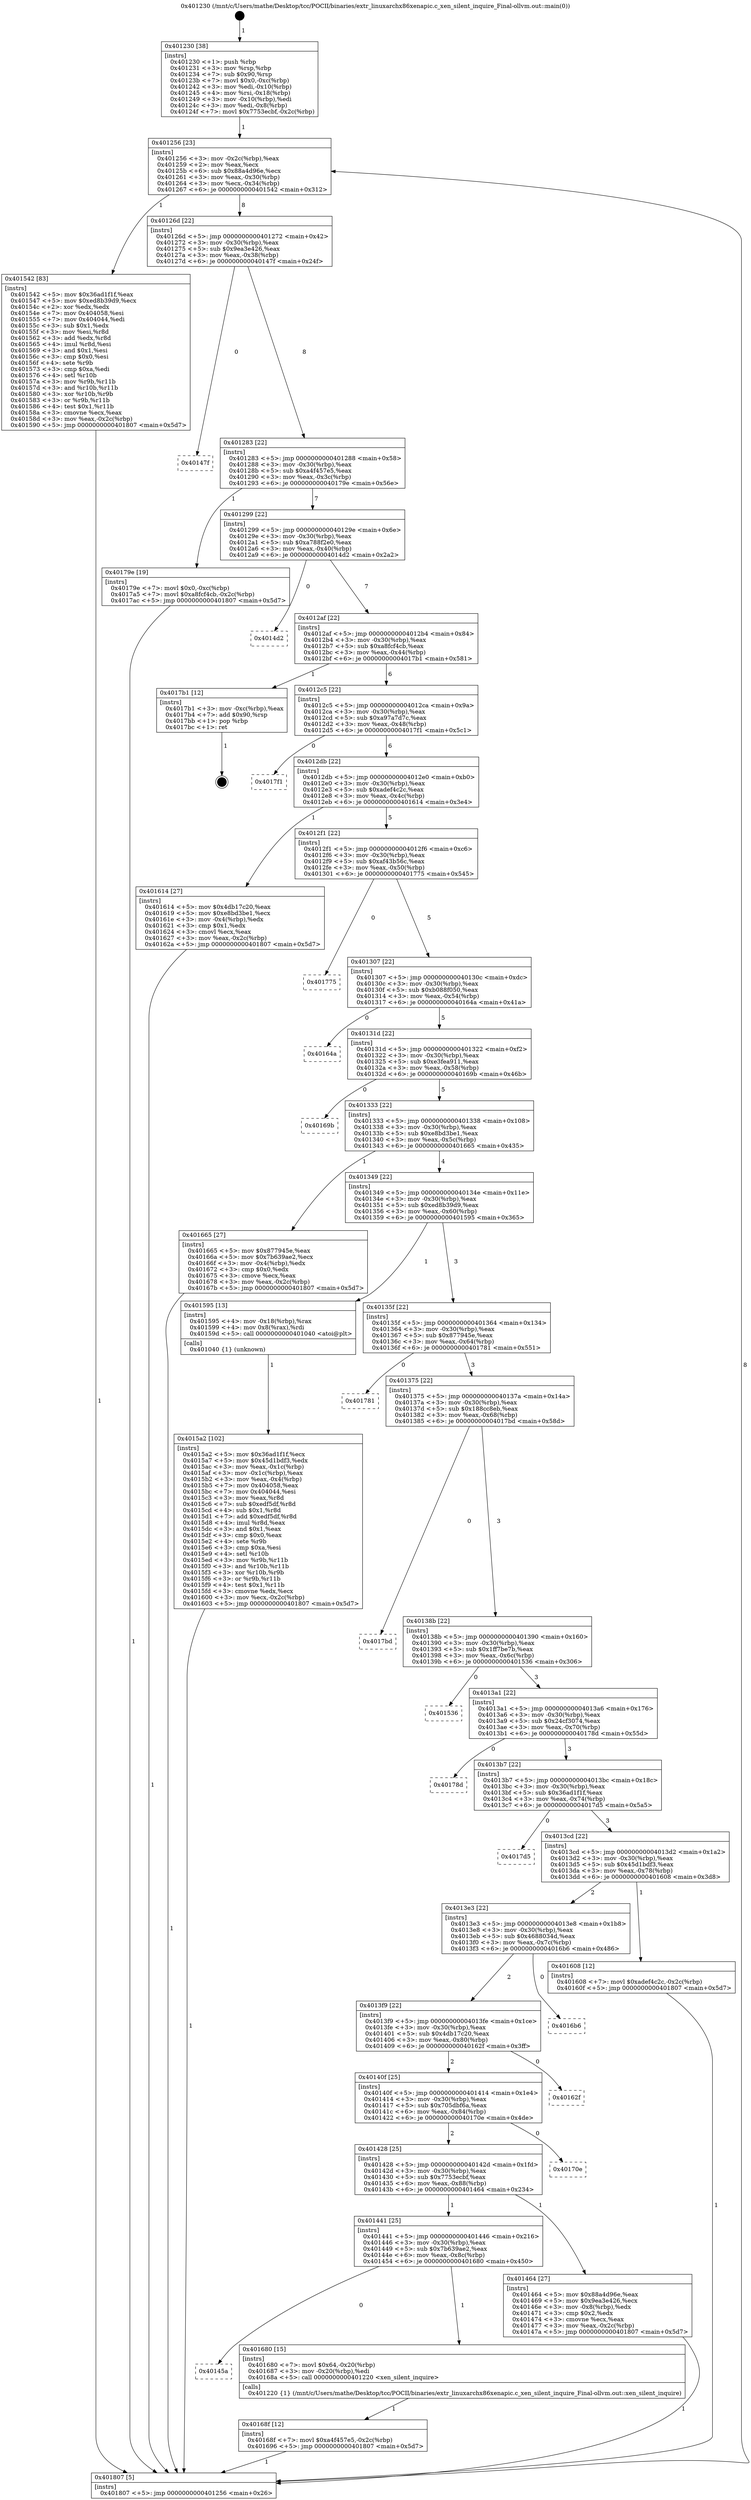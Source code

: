 digraph "0x401230" {
  label = "0x401230 (/mnt/c/Users/mathe/Desktop/tcc/POCII/binaries/extr_linuxarchx86xenapic.c_xen_silent_inquire_Final-ollvm.out::main(0))"
  labelloc = "t"
  node[shape=record]

  Entry [label="",width=0.3,height=0.3,shape=circle,fillcolor=black,style=filled]
  "0x401256" [label="{
     0x401256 [23]\l
     | [instrs]\l
     &nbsp;&nbsp;0x401256 \<+3\>: mov -0x2c(%rbp),%eax\l
     &nbsp;&nbsp;0x401259 \<+2\>: mov %eax,%ecx\l
     &nbsp;&nbsp;0x40125b \<+6\>: sub $0x88a4d96e,%ecx\l
     &nbsp;&nbsp;0x401261 \<+3\>: mov %eax,-0x30(%rbp)\l
     &nbsp;&nbsp;0x401264 \<+3\>: mov %ecx,-0x34(%rbp)\l
     &nbsp;&nbsp;0x401267 \<+6\>: je 0000000000401542 \<main+0x312\>\l
  }"]
  "0x401542" [label="{
     0x401542 [83]\l
     | [instrs]\l
     &nbsp;&nbsp;0x401542 \<+5\>: mov $0x36ad1f1f,%eax\l
     &nbsp;&nbsp;0x401547 \<+5\>: mov $0xed8b39d9,%ecx\l
     &nbsp;&nbsp;0x40154c \<+2\>: xor %edx,%edx\l
     &nbsp;&nbsp;0x40154e \<+7\>: mov 0x404058,%esi\l
     &nbsp;&nbsp;0x401555 \<+7\>: mov 0x404044,%edi\l
     &nbsp;&nbsp;0x40155c \<+3\>: sub $0x1,%edx\l
     &nbsp;&nbsp;0x40155f \<+3\>: mov %esi,%r8d\l
     &nbsp;&nbsp;0x401562 \<+3\>: add %edx,%r8d\l
     &nbsp;&nbsp;0x401565 \<+4\>: imul %r8d,%esi\l
     &nbsp;&nbsp;0x401569 \<+3\>: and $0x1,%esi\l
     &nbsp;&nbsp;0x40156c \<+3\>: cmp $0x0,%esi\l
     &nbsp;&nbsp;0x40156f \<+4\>: sete %r9b\l
     &nbsp;&nbsp;0x401573 \<+3\>: cmp $0xa,%edi\l
     &nbsp;&nbsp;0x401576 \<+4\>: setl %r10b\l
     &nbsp;&nbsp;0x40157a \<+3\>: mov %r9b,%r11b\l
     &nbsp;&nbsp;0x40157d \<+3\>: and %r10b,%r11b\l
     &nbsp;&nbsp;0x401580 \<+3\>: xor %r10b,%r9b\l
     &nbsp;&nbsp;0x401583 \<+3\>: or %r9b,%r11b\l
     &nbsp;&nbsp;0x401586 \<+4\>: test $0x1,%r11b\l
     &nbsp;&nbsp;0x40158a \<+3\>: cmovne %ecx,%eax\l
     &nbsp;&nbsp;0x40158d \<+3\>: mov %eax,-0x2c(%rbp)\l
     &nbsp;&nbsp;0x401590 \<+5\>: jmp 0000000000401807 \<main+0x5d7\>\l
  }"]
  "0x40126d" [label="{
     0x40126d [22]\l
     | [instrs]\l
     &nbsp;&nbsp;0x40126d \<+5\>: jmp 0000000000401272 \<main+0x42\>\l
     &nbsp;&nbsp;0x401272 \<+3\>: mov -0x30(%rbp),%eax\l
     &nbsp;&nbsp;0x401275 \<+5\>: sub $0x9ea3e426,%eax\l
     &nbsp;&nbsp;0x40127a \<+3\>: mov %eax,-0x38(%rbp)\l
     &nbsp;&nbsp;0x40127d \<+6\>: je 000000000040147f \<main+0x24f\>\l
  }"]
  Exit [label="",width=0.3,height=0.3,shape=circle,fillcolor=black,style=filled,peripheries=2]
  "0x40147f" [label="{
     0x40147f\l
  }", style=dashed]
  "0x401283" [label="{
     0x401283 [22]\l
     | [instrs]\l
     &nbsp;&nbsp;0x401283 \<+5\>: jmp 0000000000401288 \<main+0x58\>\l
     &nbsp;&nbsp;0x401288 \<+3\>: mov -0x30(%rbp),%eax\l
     &nbsp;&nbsp;0x40128b \<+5\>: sub $0xa4f457e5,%eax\l
     &nbsp;&nbsp;0x401290 \<+3\>: mov %eax,-0x3c(%rbp)\l
     &nbsp;&nbsp;0x401293 \<+6\>: je 000000000040179e \<main+0x56e\>\l
  }"]
  "0x40168f" [label="{
     0x40168f [12]\l
     | [instrs]\l
     &nbsp;&nbsp;0x40168f \<+7\>: movl $0xa4f457e5,-0x2c(%rbp)\l
     &nbsp;&nbsp;0x401696 \<+5\>: jmp 0000000000401807 \<main+0x5d7\>\l
  }"]
  "0x40179e" [label="{
     0x40179e [19]\l
     | [instrs]\l
     &nbsp;&nbsp;0x40179e \<+7\>: movl $0x0,-0xc(%rbp)\l
     &nbsp;&nbsp;0x4017a5 \<+7\>: movl $0xa8fcf4cb,-0x2c(%rbp)\l
     &nbsp;&nbsp;0x4017ac \<+5\>: jmp 0000000000401807 \<main+0x5d7\>\l
  }"]
  "0x401299" [label="{
     0x401299 [22]\l
     | [instrs]\l
     &nbsp;&nbsp;0x401299 \<+5\>: jmp 000000000040129e \<main+0x6e\>\l
     &nbsp;&nbsp;0x40129e \<+3\>: mov -0x30(%rbp),%eax\l
     &nbsp;&nbsp;0x4012a1 \<+5\>: sub $0xa788f2e0,%eax\l
     &nbsp;&nbsp;0x4012a6 \<+3\>: mov %eax,-0x40(%rbp)\l
     &nbsp;&nbsp;0x4012a9 \<+6\>: je 00000000004014d2 \<main+0x2a2\>\l
  }"]
  "0x40145a" [label="{
     0x40145a\l
  }", style=dashed]
  "0x4014d2" [label="{
     0x4014d2\l
  }", style=dashed]
  "0x4012af" [label="{
     0x4012af [22]\l
     | [instrs]\l
     &nbsp;&nbsp;0x4012af \<+5\>: jmp 00000000004012b4 \<main+0x84\>\l
     &nbsp;&nbsp;0x4012b4 \<+3\>: mov -0x30(%rbp),%eax\l
     &nbsp;&nbsp;0x4012b7 \<+5\>: sub $0xa8fcf4cb,%eax\l
     &nbsp;&nbsp;0x4012bc \<+3\>: mov %eax,-0x44(%rbp)\l
     &nbsp;&nbsp;0x4012bf \<+6\>: je 00000000004017b1 \<main+0x581\>\l
  }"]
  "0x401680" [label="{
     0x401680 [15]\l
     | [instrs]\l
     &nbsp;&nbsp;0x401680 \<+7\>: movl $0x64,-0x20(%rbp)\l
     &nbsp;&nbsp;0x401687 \<+3\>: mov -0x20(%rbp),%edi\l
     &nbsp;&nbsp;0x40168a \<+5\>: call 0000000000401220 \<xen_silent_inquire\>\l
     | [calls]\l
     &nbsp;&nbsp;0x401220 \{1\} (/mnt/c/Users/mathe/Desktop/tcc/POCII/binaries/extr_linuxarchx86xenapic.c_xen_silent_inquire_Final-ollvm.out::xen_silent_inquire)\l
  }"]
  "0x4017b1" [label="{
     0x4017b1 [12]\l
     | [instrs]\l
     &nbsp;&nbsp;0x4017b1 \<+3\>: mov -0xc(%rbp),%eax\l
     &nbsp;&nbsp;0x4017b4 \<+7\>: add $0x90,%rsp\l
     &nbsp;&nbsp;0x4017bb \<+1\>: pop %rbp\l
     &nbsp;&nbsp;0x4017bc \<+1\>: ret\l
  }"]
  "0x4012c5" [label="{
     0x4012c5 [22]\l
     | [instrs]\l
     &nbsp;&nbsp;0x4012c5 \<+5\>: jmp 00000000004012ca \<main+0x9a\>\l
     &nbsp;&nbsp;0x4012ca \<+3\>: mov -0x30(%rbp),%eax\l
     &nbsp;&nbsp;0x4012cd \<+5\>: sub $0xa97a7d7c,%eax\l
     &nbsp;&nbsp;0x4012d2 \<+3\>: mov %eax,-0x48(%rbp)\l
     &nbsp;&nbsp;0x4012d5 \<+6\>: je 00000000004017f1 \<main+0x5c1\>\l
  }"]
  "0x4015a2" [label="{
     0x4015a2 [102]\l
     | [instrs]\l
     &nbsp;&nbsp;0x4015a2 \<+5\>: mov $0x36ad1f1f,%ecx\l
     &nbsp;&nbsp;0x4015a7 \<+5\>: mov $0x45d1bdf3,%edx\l
     &nbsp;&nbsp;0x4015ac \<+3\>: mov %eax,-0x1c(%rbp)\l
     &nbsp;&nbsp;0x4015af \<+3\>: mov -0x1c(%rbp),%eax\l
     &nbsp;&nbsp;0x4015b2 \<+3\>: mov %eax,-0x4(%rbp)\l
     &nbsp;&nbsp;0x4015b5 \<+7\>: mov 0x404058,%eax\l
     &nbsp;&nbsp;0x4015bc \<+7\>: mov 0x404044,%esi\l
     &nbsp;&nbsp;0x4015c3 \<+3\>: mov %eax,%r8d\l
     &nbsp;&nbsp;0x4015c6 \<+7\>: sub $0xedf5df,%r8d\l
     &nbsp;&nbsp;0x4015cd \<+4\>: sub $0x1,%r8d\l
     &nbsp;&nbsp;0x4015d1 \<+7\>: add $0xedf5df,%r8d\l
     &nbsp;&nbsp;0x4015d8 \<+4\>: imul %r8d,%eax\l
     &nbsp;&nbsp;0x4015dc \<+3\>: and $0x1,%eax\l
     &nbsp;&nbsp;0x4015df \<+3\>: cmp $0x0,%eax\l
     &nbsp;&nbsp;0x4015e2 \<+4\>: sete %r9b\l
     &nbsp;&nbsp;0x4015e6 \<+3\>: cmp $0xa,%esi\l
     &nbsp;&nbsp;0x4015e9 \<+4\>: setl %r10b\l
     &nbsp;&nbsp;0x4015ed \<+3\>: mov %r9b,%r11b\l
     &nbsp;&nbsp;0x4015f0 \<+3\>: and %r10b,%r11b\l
     &nbsp;&nbsp;0x4015f3 \<+3\>: xor %r10b,%r9b\l
     &nbsp;&nbsp;0x4015f6 \<+3\>: or %r9b,%r11b\l
     &nbsp;&nbsp;0x4015f9 \<+4\>: test $0x1,%r11b\l
     &nbsp;&nbsp;0x4015fd \<+3\>: cmovne %edx,%ecx\l
     &nbsp;&nbsp;0x401600 \<+3\>: mov %ecx,-0x2c(%rbp)\l
     &nbsp;&nbsp;0x401603 \<+5\>: jmp 0000000000401807 \<main+0x5d7\>\l
  }"]
  "0x4017f1" [label="{
     0x4017f1\l
  }", style=dashed]
  "0x4012db" [label="{
     0x4012db [22]\l
     | [instrs]\l
     &nbsp;&nbsp;0x4012db \<+5\>: jmp 00000000004012e0 \<main+0xb0\>\l
     &nbsp;&nbsp;0x4012e0 \<+3\>: mov -0x30(%rbp),%eax\l
     &nbsp;&nbsp;0x4012e3 \<+5\>: sub $0xadef4c2c,%eax\l
     &nbsp;&nbsp;0x4012e8 \<+3\>: mov %eax,-0x4c(%rbp)\l
     &nbsp;&nbsp;0x4012eb \<+6\>: je 0000000000401614 \<main+0x3e4\>\l
  }"]
  "0x401230" [label="{
     0x401230 [38]\l
     | [instrs]\l
     &nbsp;&nbsp;0x401230 \<+1\>: push %rbp\l
     &nbsp;&nbsp;0x401231 \<+3\>: mov %rsp,%rbp\l
     &nbsp;&nbsp;0x401234 \<+7\>: sub $0x90,%rsp\l
     &nbsp;&nbsp;0x40123b \<+7\>: movl $0x0,-0xc(%rbp)\l
     &nbsp;&nbsp;0x401242 \<+3\>: mov %edi,-0x10(%rbp)\l
     &nbsp;&nbsp;0x401245 \<+4\>: mov %rsi,-0x18(%rbp)\l
     &nbsp;&nbsp;0x401249 \<+3\>: mov -0x10(%rbp),%edi\l
     &nbsp;&nbsp;0x40124c \<+3\>: mov %edi,-0x8(%rbp)\l
     &nbsp;&nbsp;0x40124f \<+7\>: movl $0x7753ecbf,-0x2c(%rbp)\l
  }"]
  "0x401614" [label="{
     0x401614 [27]\l
     | [instrs]\l
     &nbsp;&nbsp;0x401614 \<+5\>: mov $0x4db17c20,%eax\l
     &nbsp;&nbsp;0x401619 \<+5\>: mov $0xe8bd3be1,%ecx\l
     &nbsp;&nbsp;0x40161e \<+3\>: mov -0x4(%rbp),%edx\l
     &nbsp;&nbsp;0x401621 \<+3\>: cmp $0x1,%edx\l
     &nbsp;&nbsp;0x401624 \<+3\>: cmovl %ecx,%eax\l
     &nbsp;&nbsp;0x401627 \<+3\>: mov %eax,-0x2c(%rbp)\l
     &nbsp;&nbsp;0x40162a \<+5\>: jmp 0000000000401807 \<main+0x5d7\>\l
  }"]
  "0x4012f1" [label="{
     0x4012f1 [22]\l
     | [instrs]\l
     &nbsp;&nbsp;0x4012f1 \<+5\>: jmp 00000000004012f6 \<main+0xc6\>\l
     &nbsp;&nbsp;0x4012f6 \<+3\>: mov -0x30(%rbp),%eax\l
     &nbsp;&nbsp;0x4012f9 \<+5\>: sub $0xaf43b56c,%eax\l
     &nbsp;&nbsp;0x4012fe \<+3\>: mov %eax,-0x50(%rbp)\l
     &nbsp;&nbsp;0x401301 \<+6\>: je 0000000000401775 \<main+0x545\>\l
  }"]
  "0x401807" [label="{
     0x401807 [5]\l
     | [instrs]\l
     &nbsp;&nbsp;0x401807 \<+5\>: jmp 0000000000401256 \<main+0x26\>\l
  }"]
  "0x401775" [label="{
     0x401775\l
  }", style=dashed]
  "0x401307" [label="{
     0x401307 [22]\l
     | [instrs]\l
     &nbsp;&nbsp;0x401307 \<+5\>: jmp 000000000040130c \<main+0xdc\>\l
     &nbsp;&nbsp;0x40130c \<+3\>: mov -0x30(%rbp),%eax\l
     &nbsp;&nbsp;0x40130f \<+5\>: sub $0xb088f050,%eax\l
     &nbsp;&nbsp;0x401314 \<+3\>: mov %eax,-0x54(%rbp)\l
     &nbsp;&nbsp;0x401317 \<+6\>: je 000000000040164a \<main+0x41a\>\l
  }"]
  "0x401441" [label="{
     0x401441 [25]\l
     | [instrs]\l
     &nbsp;&nbsp;0x401441 \<+5\>: jmp 0000000000401446 \<main+0x216\>\l
     &nbsp;&nbsp;0x401446 \<+3\>: mov -0x30(%rbp),%eax\l
     &nbsp;&nbsp;0x401449 \<+5\>: sub $0x7b639ae2,%eax\l
     &nbsp;&nbsp;0x40144e \<+6\>: mov %eax,-0x8c(%rbp)\l
     &nbsp;&nbsp;0x401454 \<+6\>: je 0000000000401680 \<main+0x450\>\l
  }"]
  "0x40164a" [label="{
     0x40164a\l
  }", style=dashed]
  "0x40131d" [label="{
     0x40131d [22]\l
     | [instrs]\l
     &nbsp;&nbsp;0x40131d \<+5\>: jmp 0000000000401322 \<main+0xf2\>\l
     &nbsp;&nbsp;0x401322 \<+3\>: mov -0x30(%rbp),%eax\l
     &nbsp;&nbsp;0x401325 \<+5\>: sub $0xe3fea911,%eax\l
     &nbsp;&nbsp;0x40132a \<+3\>: mov %eax,-0x58(%rbp)\l
     &nbsp;&nbsp;0x40132d \<+6\>: je 000000000040169b \<main+0x46b\>\l
  }"]
  "0x401464" [label="{
     0x401464 [27]\l
     | [instrs]\l
     &nbsp;&nbsp;0x401464 \<+5\>: mov $0x88a4d96e,%eax\l
     &nbsp;&nbsp;0x401469 \<+5\>: mov $0x9ea3e426,%ecx\l
     &nbsp;&nbsp;0x40146e \<+3\>: mov -0x8(%rbp),%edx\l
     &nbsp;&nbsp;0x401471 \<+3\>: cmp $0x2,%edx\l
     &nbsp;&nbsp;0x401474 \<+3\>: cmovne %ecx,%eax\l
     &nbsp;&nbsp;0x401477 \<+3\>: mov %eax,-0x2c(%rbp)\l
     &nbsp;&nbsp;0x40147a \<+5\>: jmp 0000000000401807 \<main+0x5d7\>\l
  }"]
  "0x40169b" [label="{
     0x40169b\l
  }", style=dashed]
  "0x401333" [label="{
     0x401333 [22]\l
     | [instrs]\l
     &nbsp;&nbsp;0x401333 \<+5\>: jmp 0000000000401338 \<main+0x108\>\l
     &nbsp;&nbsp;0x401338 \<+3\>: mov -0x30(%rbp),%eax\l
     &nbsp;&nbsp;0x40133b \<+5\>: sub $0xe8bd3be1,%eax\l
     &nbsp;&nbsp;0x401340 \<+3\>: mov %eax,-0x5c(%rbp)\l
     &nbsp;&nbsp;0x401343 \<+6\>: je 0000000000401665 \<main+0x435\>\l
  }"]
  "0x401428" [label="{
     0x401428 [25]\l
     | [instrs]\l
     &nbsp;&nbsp;0x401428 \<+5\>: jmp 000000000040142d \<main+0x1fd\>\l
     &nbsp;&nbsp;0x40142d \<+3\>: mov -0x30(%rbp),%eax\l
     &nbsp;&nbsp;0x401430 \<+5\>: sub $0x7753ecbf,%eax\l
     &nbsp;&nbsp;0x401435 \<+6\>: mov %eax,-0x88(%rbp)\l
     &nbsp;&nbsp;0x40143b \<+6\>: je 0000000000401464 \<main+0x234\>\l
  }"]
  "0x401665" [label="{
     0x401665 [27]\l
     | [instrs]\l
     &nbsp;&nbsp;0x401665 \<+5\>: mov $0x877945e,%eax\l
     &nbsp;&nbsp;0x40166a \<+5\>: mov $0x7b639ae2,%ecx\l
     &nbsp;&nbsp;0x40166f \<+3\>: mov -0x4(%rbp),%edx\l
     &nbsp;&nbsp;0x401672 \<+3\>: cmp $0x0,%edx\l
     &nbsp;&nbsp;0x401675 \<+3\>: cmove %ecx,%eax\l
     &nbsp;&nbsp;0x401678 \<+3\>: mov %eax,-0x2c(%rbp)\l
     &nbsp;&nbsp;0x40167b \<+5\>: jmp 0000000000401807 \<main+0x5d7\>\l
  }"]
  "0x401349" [label="{
     0x401349 [22]\l
     | [instrs]\l
     &nbsp;&nbsp;0x401349 \<+5\>: jmp 000000000040134e \<main+0x11e\>\l
     &nbsp;&nbsp;0x40134e \<+3\>: mov -0x30(%rbp),%eax\l
     &nbsp;&nbsp;0x401351 \<+5\>: sub $0xed8b39d9,%eax\l
     &nbsp;&nbsp;0x401356 \<+3\>: mov %eax,-0x60(%rbp)\l
     &nbsp;&nbsp;0x401359 \<+6\>: je 0000000000401595 \<main+0x365\>\l
  }"]
  "0x40170e" [label="{
     0x40170e\l
  }", style=dashed]
  "0x401595" [label="{
     0x401595 [13]\l
     | [instrs]\l
     &nbsp;&nbsp;0x401595 \<+4\>: mov -0x18(%rbp),%rax\l
     &nbsp;&nbsp;0x401599 \<+4\>: mov 0x8(%rax),%rdi\l
     &nbsp;&nbsp;0x40159d \<+5\>: call 0000000000401040 \<atoi@plt\>\l
     | [calls]\l
     &nbsp;&nbsp;0x401040 \{1\} (unknown)\l
  }"]
  "0x40135f" [label="{
     0x40135f [22]\l
     | [instrs]\l
     &nbsp;&nbsp;0x40135f \<+5\>: jmp 0000000000401364 \<main+0x134\>\l
     &nbsp;&nbsp;0x401364 \<+3\>: mov -0x30(%rbp),%eax\l
     &nbsp;&nbsp;0x401367 \<+5\>: sub $0x877945e,%eax\l
     &nbsp;&nbsp;0x40136c \<+3\>: mov %eax,-0x64(%rbp)\l
     &nbsp;&nbsp;0x40136f \<+6\>: je 0000000000401781 \<main+0x551\>\l
  }"]
  "0x40140f" [label="{
     0x40140f [25]\l
     | [instrs]\l
     &nbsp;&nbsp;0x40140f \<+5\>: jmp 0000000000401414 \<main+0x1e4\>\l
     &nbsp;&nbsp;0x401414 \<+3\>: mov -0x30(%rbp),%eax\l
     &nbsp;&nbsp;0x401417 \<+5\>: sub $0x705dbf6a,%eax\l
     &nbsp;&nbsp;0x40141c \<+6\>: mov %eax,-0x84(%rbp)\l
     &nbsp;&nbsp;0x401422 \<+6\>: je 000000000040170e \<main+0x4de\>\l
  }"]
  "0x401781" [label="{
     0x401781\l
  }", style=dashed]
  "0x401375" [label="{
     0x401375 [22]\l
     | [instrs]\l
     &nbsp;&nbsp;0x401375 \<+5\>: jmp 000000000040137a \<main+0x14a\>\l
     &nbsp;&nbsp;0x40137a \<+3\>: mov -0x30(%rbp),%eax\l
     &nbsp;&nbsp;0x40137d \<+5\>: sub $0x188cc8eb,%eax\l
     &nbsp;&nbsp;0x401382 \<+3\>: mov %eax,-0x68(%rbp)\l
     &nbsp;&nbsp;0x401385 \<+6\>: je 00000000004017bd \<main+0x58d\>\l
  }"]
  "0x40162f" [label="{
     0x40162f\l
  }", style=dashed]
  "0x4017bd" [label="{
     0x4017bd\l
  }", style=dashed]
  "0x40138b" [label="{
     0x40138b [22]\l
     | [instrs]\l
     &nbsp;&nbsp;0x40138b \<+5\>: jmp 0000000000401390 \<main+0x160\>\l
     &nbsp;&nbsp;0x401390 \<+3\>: mov -0x30(%rbp),%eax\l
     &nbsp;&nbsp;0x401393 \<+5\>: sub $0x1ff7be7b,%eax\l
     &nbsp;&nbsp;0x401398 \<+3\>: mov %eax,-0x6c(%rbp)\l
     &nbsp;&nbsp;0x40139b \<+6\>: je 0000000000401536 \<main+0x306\>\l
  }"]
  "0x4013f9" [label="{
     0x4013f9 [22]\l
     | [instrs]\l
     &nbsp;&nbsp;0x4013f9 \<+5\>: jmp 00000000004013fe \<main+0x1ce\>\l
     &nbsp;&nbsp;0x4013fe \<+3\>: mov -0x30(%rbp),%eax\l
     &nbsp;&nbsp;0x401401 \<+5\>: sub $0x4db17c20,%eax\l
     &nbsp;&nbsp;0x401406 \<+3\>: mov %eax,-0x80(%rbp)\l
     &nbsp;&nbsp;0x401409 \<+6\>: je 000000000040162f \<main+0x3ff\>\l
  }"]
  "0x401536" [label="{
     0x401536\l
  }", style=dashed]
  "0x4013a1" [label="{
     0x4013a1 [22]\l
     | [instrs]\l
     &nbsp;&nbsp;0x4013a1 \<+5\>: jmp 00000000004013a6 \<main+0x176\>\l
     &nbsp;&nbsp;0x4013a6 \<+3\>: mov -0x30(%rbp),%eax\l
     &nbsp;&nbsp;0x4013a9 \<+5\>: sub $0x24cf3074,%eax\l
     &nbsp;&nbsp;0x4013ae \<+3\>: mov %eax,-0x70(%rbp)\l
     &nbsp;&nbsp;0x4013b1 \<+6\>: je 000000000040178d \<main+0x55d\>\l
  }"]
  "0x4016b6" [label="{
     0x4016b6\l
  }", style=dashed]
  "0x40178d" [label="{
     0x40178d\l
  }", style=dashed]
  "0x4013b7" [label="{
     0x4013b7 [22]\l
     | [instrs]\l
     &nbsp;&nbsp;0x4013b7 \<+5\>: jmp 00000000004013bc \<main+0x18c\>\l
     &nbsp;&nbsp;0x4013bc \<+3\>: mov -0x30(%rbp),%eax\l
     &nbsp;&nbsp;0x4013bf \<+5\>: sub $0x36ad1f1f,%eax\l
     &nbsp;&nbsp;0x4013c4 \<+3\>: mov %eax,-0x74(%rbp)\l
     &nbsp;&nbsp;0x4013c7 \<+6\>: je 00000000004017d5 \<main+0x5a5\>\l
  }"]
  "0x4013e3" [label="{
     0x4013e3 [22]\l
     | [instrs]\l
     &nbsp;&nbsp;0x4013e3 \<+5\>: jmp 00000000004013e8 \<main+0x1b8\>\l
     &nbsp;&nbsp;0x4013e8 \<+3\>: mov -0x30(%rbp),%eax\l
     &nbsp;&nbsp;0x4013eb \<+5\>: sub $0x4688034d,%eax\l
     &nbsp;&nbsp;0x4013f0 \<+3\>: mov %eax,-0x7c(%rbp)\l
     &nbsp;&nbsp;0x4013f3 \<+6\>: je 00000000004016b6 \<main+0x486\>\l
  }"]
  "0x4017d5" [label="{
     0x4017d5\l
  }", style=dashed]
  "0x4013cd" [label="{
     0x4013cd [22]\l
     | [instrs]\l
     &nbsp;&nbsp;0x4013cd \<+5\>: jmp 00000000004013d2 \<main+0x1a2\>\l
     &nbsp;&nbsp;0x4013d2 \<+3\>: mov -0x30(%rbp),%eax\l
     &nbsp;&nbsp;0x4013d5 \<+5\>: sub $0x45d1bdf3,%eax\l
     &nbsp;&nbsp;0x4013da \<+3\>: mov %eax,-0x78(%rbp)\l
     &nbsp;&nbsp;0x4013dd \<+6\>: je 0000000000401608 \<main+0x3d8\>\l
  }"]
  "0x401608" [label="{
     0x401608 [12]\l
     | [instrs]\l
     &nbsp;&nbsp;0x401608 \<+7\>: movl $0xadef4c2c,-0x2c(%rbp)\l
     &nbsp;&nbsp;0x40160f \<+5\>: jmp 0000000000401807 \<main+0x5d7\>\l
  }"]
  Entry -> "0x401230" [label=" 1"]
  "0x401256" -> "0x401542" [label=" 1"]
  "0x401256" -> "0x40126d" [label=" 8"]
  "0x4017b1" -> Exit [label=" 1"]
  "0x40126d" -> "0x40147f" [label=" 0"]
  "0x40126d" -> "0x401283" [label=" 8"]
  "0x40179e" -> "0x401807" [label=" 1"]
  "0x401283" -> "0x40179e" [label=" 1"]
  "0x401283" -> "0x401299" [label=" 7"]
  "0x40168f" -> "0x401807" [label=" 1"]
  "0x401299" -> "0x4014d2" [label=" 0"]
  "0x401299" -> "0x4012af" [label=" 7"]
  "0x401680" -> "0x40168f" [label=" 1"]
  "0x4012af" -> "0x4017b1" [label=" 1"]
  "0x4012af" -> "0x4012c5" [label=" 6"]
  "0x401441" -> "0x40145a" [label=" 0"]
  "0x4012c5" -> "0x4017f1" [label=" 0"]
  "0x4012c5" -> "0x4012db" [label=" 6"]
  "0x401441" -> "0x401680" [label=" 1"]
  "0x4012db" -> "0x401614" [label=" 1"]
  "0x4012db" -> "0x4012f1" [label=" 5"]
  "0x401665" -> "0x401807" [label=" 1"]
  "0x4012f1" -> "0x401775" [label=" 0"]
  "0x4012f1" -> "0x401307" [label=" 5"]
  "0x401614" -> "0x401807" [label=" 1"]
  "0x401307" -> "0x40164a" [label=" 0"]
  "0x401307" -> "0x40131d" [label=" 5"]
  "0x401608" -> "0x401807" [label=" 1"]
  "0x40131d" -> "0x40169b" [label=" 0"]
  "0x40131d" -> "0x401333" [label=" 5"]
  "0x4015a2" -> "0x401807" [label=" 1"]
  "0x401333" -> "0x401665" [label=" 1"]
  "0x401333" -> "0x401349" [label=" 4"]
  "0x401542" -> "0x401807" [label=" 1"]
  "0x401349" -> "0x401595" [label=" 1"]
  "0x401349" -> "0x40135f" [label=" 3"]
  "0x401807" -> "0x401256" [label=" 8"]
  "0x40135f" -> "0x401781" [label=" 0"]
  "0x40135f" -> "0x401375" [label=" 3"]
  "0x401464" -> "0x401807" [label=" 1"]
  "0x401375" -> "0x4017bd" [label=" 0"]
  "0x401375" -> "0x40138b" [label=" 3"]
  "0x401428" -> "0x401441" [label=" 1"]
  "0x40138b" -> "0x401536" [label=" 0"]
  "0x40138b" -> "0x4013a1" [label=" 3"]
  "0x401595" -> "0x4015a2" [label=" 1"]
  "0x4013a1" -> "0x40178d" [label=" 0"]
  "0x4013a1" -> "0x4013b7" [label=" 3"]
  "0x40140f" -> "0x401428" [label=" 2"]
  "0x4013b7" -> "0x4017d5" [label=" 0"]
  "0x4013b7" -> "0x4013cd" [label=" 3"]
  "0x401230" -> "0x401256" [label=" 1"]
  "0x4013cd" -> "0x401608" [label=" 1"]
  "0x4013cd" -> "0x4013e3" [label=" 2"]
  "0x40140f" -> "0x40170e" [label=" 0"]
  "0x4013e3" -> "0x4016b6" [label=" 0"]
  "0x4013e3" -> "0x4013f9" [label=" 2"]
  "0x401428" -> "0x401464" [label=" 1"]
  "0x4013f9" -> "0x40162f" [label=" 0"]
  "0x4013f9" -> "0x40140f" [label=" 2"]
}
